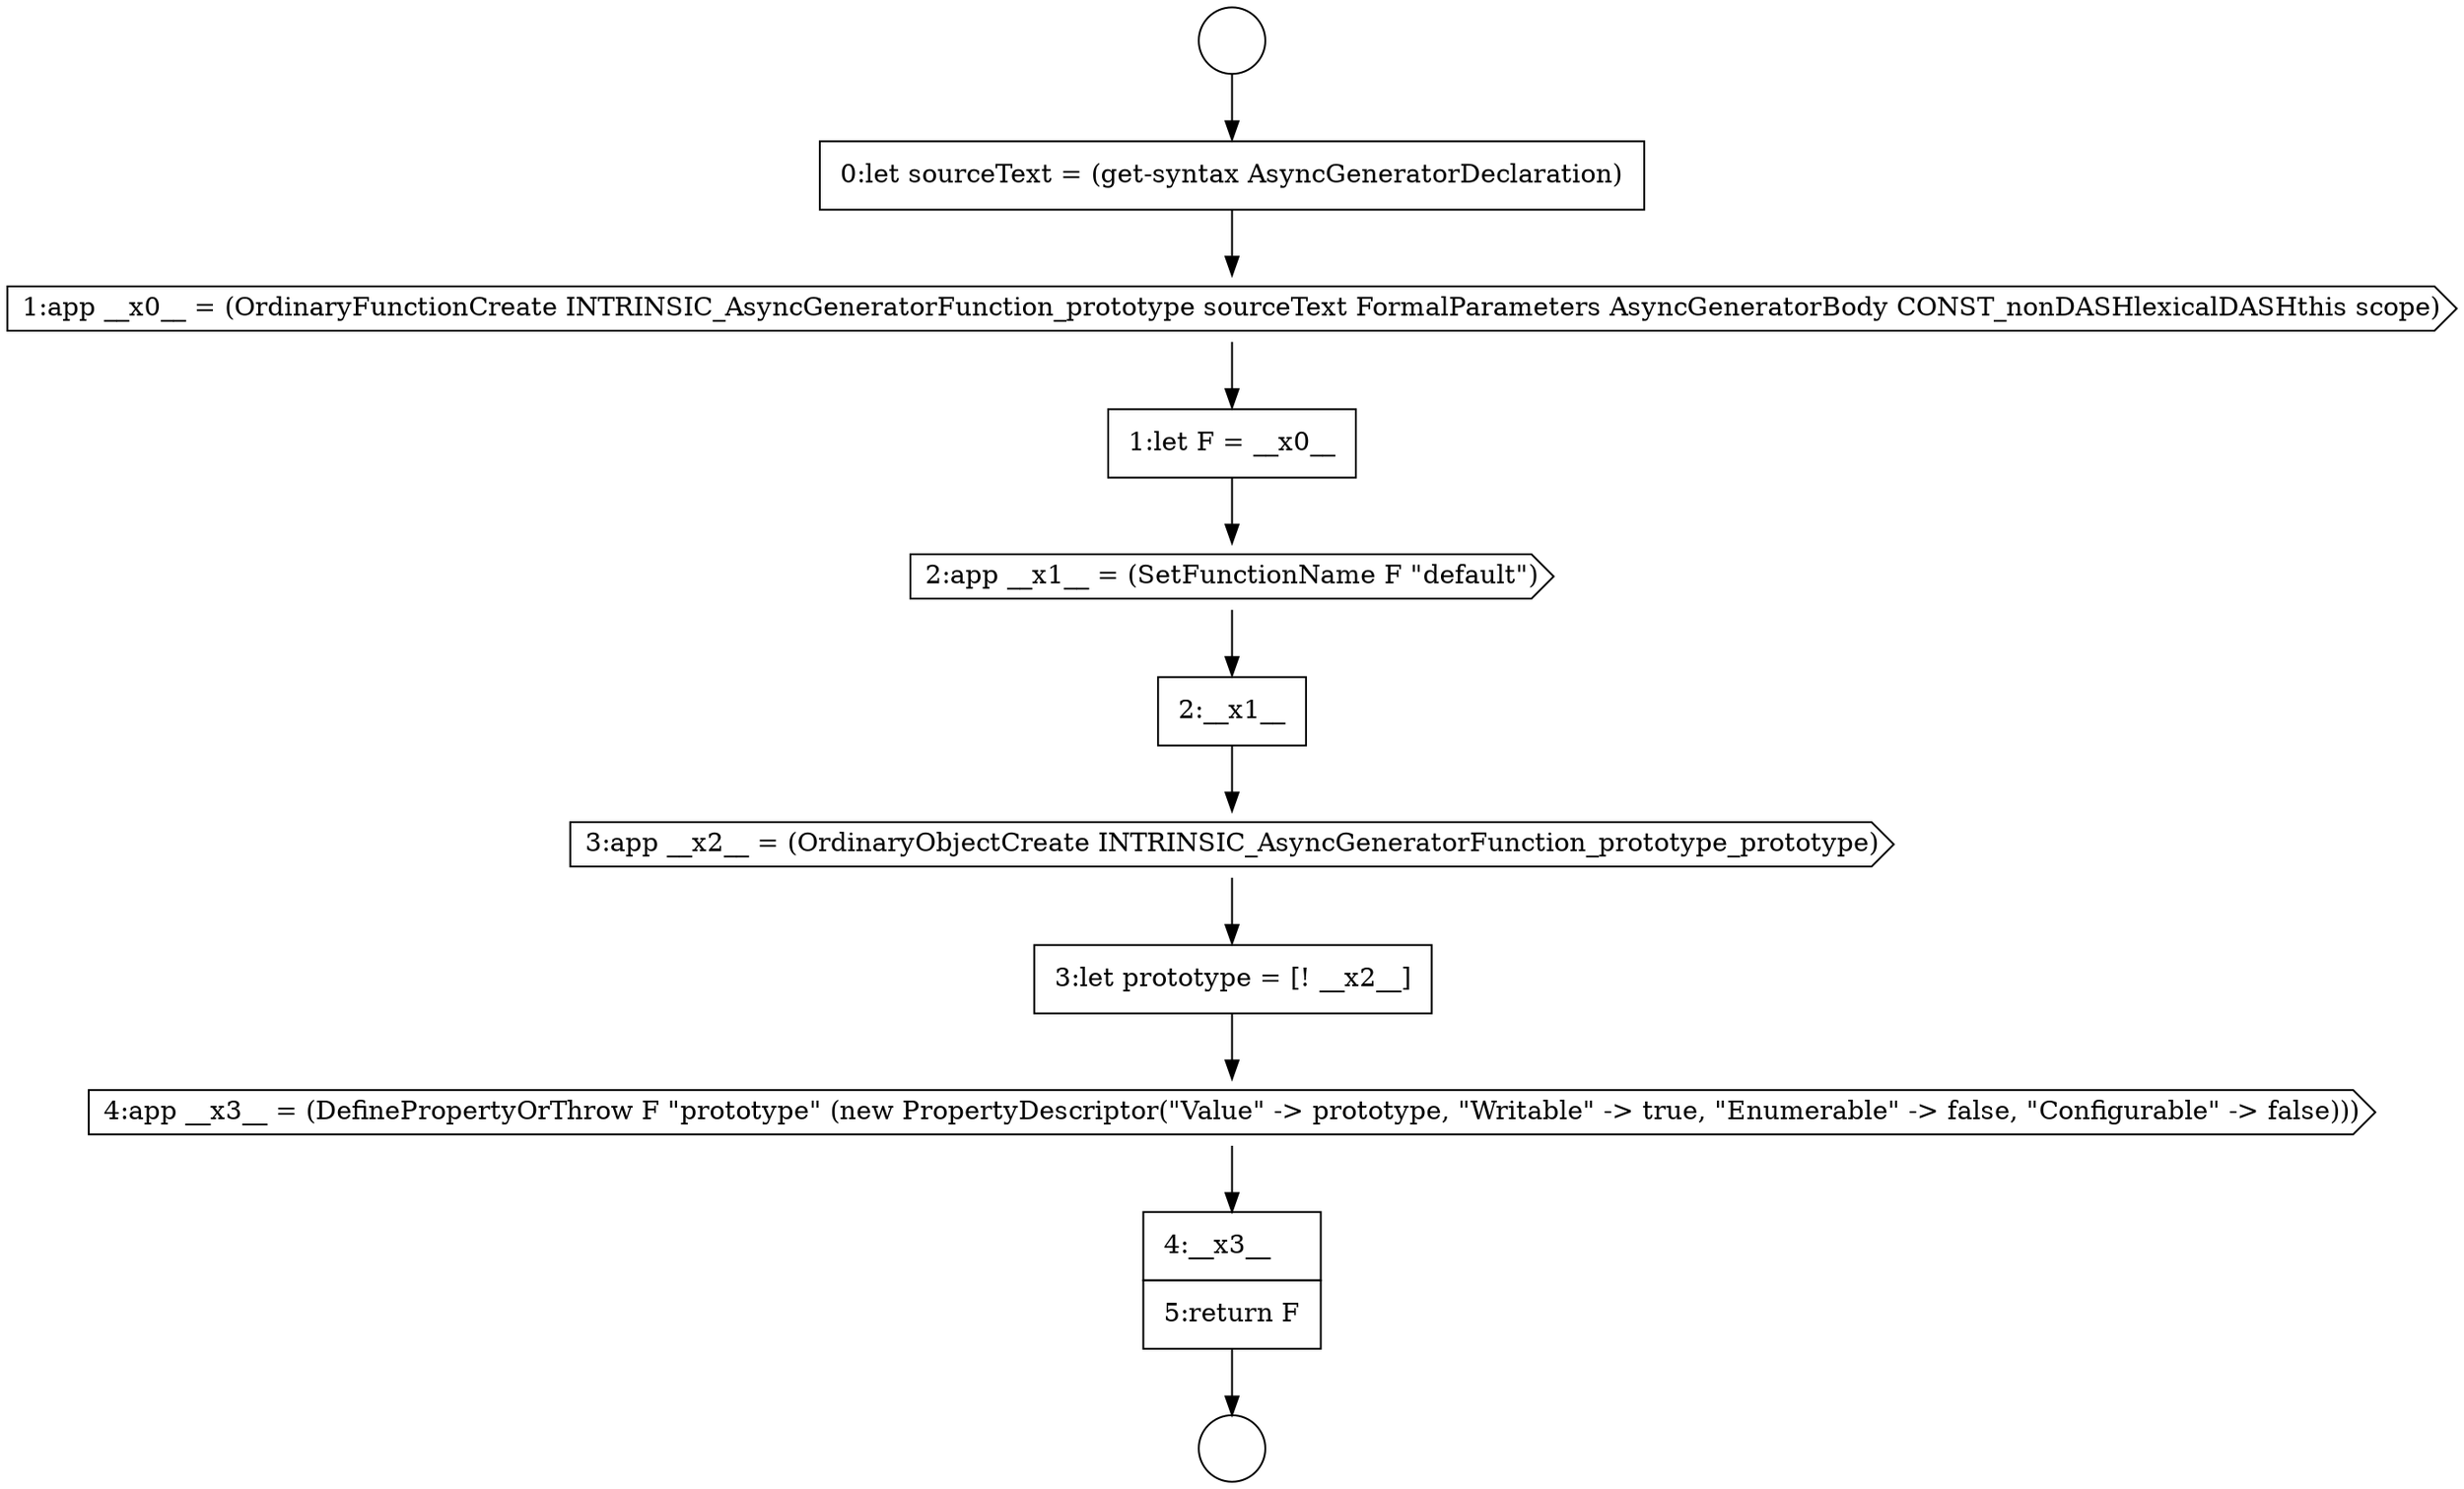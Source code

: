 digraph {
  node9481 [shape=cds, label=<<font color="black">3:app __x2__ = (OrdinaryObjectCreate INTRINSIC_AsyncGeneratorFunction_prototype_prototype)</font>> color="black" fillcolor="white" style=filled]
  node9476 [shape=none, margin=0, label=<<font color="black">
    <table border="0" cellborder="1" cellspacing="0" cellpadding="10">
      <tr><td align="left">0:let sourceText = (get-syntax AsyncGeneratorDeclaration)</td></tr>
    </table>
  </font>> color="black" fillcolor="white" style=filled]
  node9477 [shape=cds, label=<<font color="black">1:app __x0__ = (OrdinaryFunctionCreate INTRINSIC_AsyncGeneratorFunction_prototype sourceText FormalParameters AsyncGeneratorBody CONST_nonDASHlexicalDASHthis scope)</font>> color="black" fillcolor="white" style=filled]
  node9484 [shape=none, margin=0, label=<<font color="black">
    <table border="0" cellborder="1" cellspacing="0" cellpadding="10">
      <tr><td align="left">4:__x3__</td></tr>
      <tr><td align="left">5:return F</td></tr>
    </table>
  </font>> color="black" fillcolor="white" style=filled]
  node9483 [shape=cds, label=<<font color="black">4:app __x3__ = (DefinePropertyOrThrow F &quot;prototype&quot; (new PropertyDescriptor(&quot;Value&quot; -&gt; prototype, &quot;Writable&quot; -&gt; true, &quot;Enumerable&quot; -&gt; false, &quot;Configurable&quot; -&gt; false)))</font>> color="black" fillcolor="white" style=filled]
  node9478 [shape=none, margin=0, label=<<font color="black">
    <table border="0" cellborder="1" cellspacing="0" cellpadding="10">
      <tr><td align="left">1:let F = __x0__</td></tr>
    </table>
  </font>> color="black" fillcolor="white" style=filled]
  node9482 [shape=none, margin=0, label=<<font color="black">
    <table border="0" cellborder="1" cellspacing="0" cellpadding="10">
      <tr><td align="left">3:let prototype = [! __x2__]</td></tr>
    </table>
  </font>> color="black" fillcolor="white" style=filled]
  node9474 [shape=circle label=" " color="black" fillcolor="white" style=filled]
  node9479 [shape=cds, label=<<font color="black">2:app __x1__ = (SetFunctionName F &quot;default&quot;)</font>> color="black" fillcolor="white" style=filled]
  node9480 [shape=none, margin=0, label=<<font color="black">
    <table border="0" cellborder="1" cellspacing="0" cellpadding="10">
      <tr><td align="left">2:__x1__</td></tr>
    </table>
  </font>> color="black" fillcolor="white" style=filled]
  node9475 [shape=circle label=" " color="black" fillcolor="white" style=filled]
  node9478 -> node9479 [ color="black"]
  node9482 -> node9483 [ color="black"]
  node9484 -> node9475 [ color="black"]
  node9477 -> node9478 [ color="black"]
  node9480 -> node9481 [ color="black"]
  node9481 -> node9482 [ color="black"]
  node9474 -> node9476 [ color="black"]
  node9483 -> node9484 [ color="black"]
  node9476 -> node9477 [ color="black"]
  node9479 -> node9480 [ color="black"]
}
